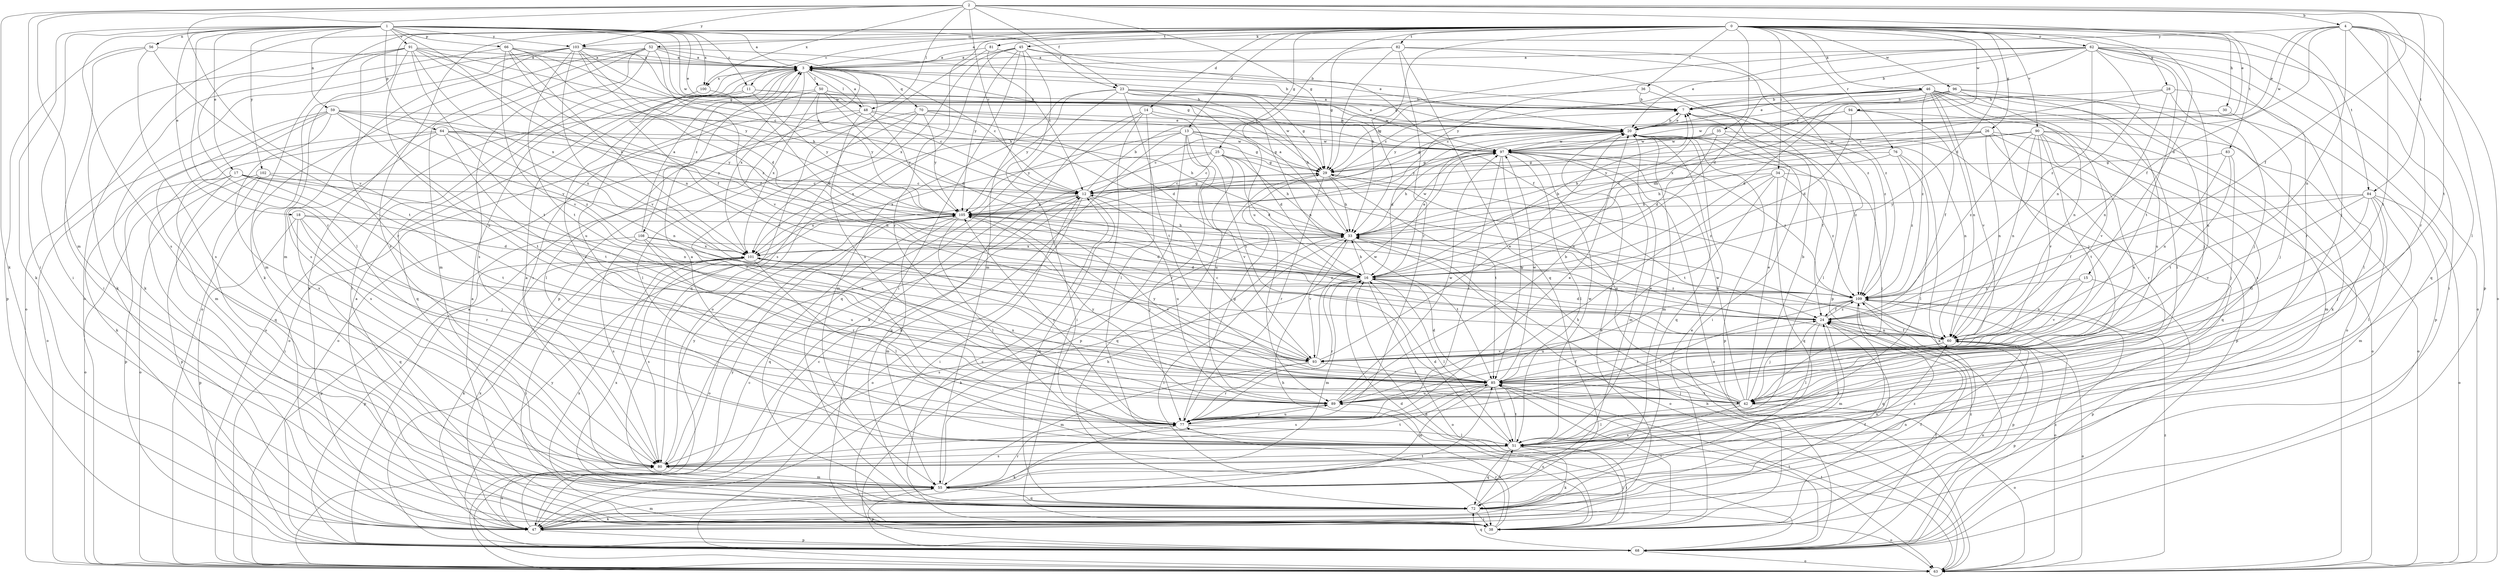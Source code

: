 strict digraph  {
0;
1;
2;
3;
4;
7;
11;
12;
13;
14;
15;
16;
17;
18;
20;
23;
24;
25;
26;
28;
29;
30;
33;
34;
35;
36;
38;
42;
45;
46;
47;
48;
50;
51;
52;
55;
56;
59;
60;
62;
63;
64;
66;
68;
70;
72;
76;
77;
80;
81;
82;
83;
84;
85;
89;
90;
91;
93;
94;
96;
97;
100;
101;
102;
103;
105;
108;
109;
0 -> 3  [label=a];
0 -> 11  [label=c];
0 -> 13  [label=d];
0 -> 14  [label=d];
0 -> 15  [label=d];
0 -> 16  [label=d];
0 -> 25  [label=g];
0 -> 26  [label=g];
0 -> 28  [label=g];
0 -> 30  [label=h];
0 -> 33  [label=h];
0 -> 34  [label=i];
0 -> 35  [label=i];
0 -> 36  [label=i];
0 -> 42  [label=j];
0 -> 45  [label=k];
0 -> 46  [label=k];
0 -> 47  [label=k];
0 -> 52  [label=m];
0 -> 55  [label=m];
0 -> 62  [label=o];
0 -> 63  [label=o];
0 -> 76  [label=r];
0 -> 77  [label=r];
0 -> 80  [label=s];
0 -> 81  [label=t];
0 -> 82  [label=t];
0 -> 83  [label=t];
0 -> 84  [label=t];
0 -> 89  [label=u];
0 -> 90  [label=v];
0 -> 94  [label=w];
0 -> 96  [label=w];
1 -> 3  [label=a];
1 -> 11  [label=c];
1 -> 17  [label=e];
1 -> 18  [label=e];
1 -> 20  [label=e];
1 -> 23  [label=f];
1 -> 29  [label=g];
1 -> 38  [label=i];
1 -> 47  [label=k];
1 -> 56  [label=n];
1 -> 59  [label=n];
1 -> 60  [label=n];
1 -> 64  [label=p];
1 -> 66  [label=p];
1 -> 77  [label=r];
1 -> 80  [label=s];
1 -> 91  [label=v];
1 -> 97  [label=w];
1 -> 100  [label=x];
1 -> 102  [label=y];
1 -> 103  [label=y];
2 -> 4  [label=b];
2 -> 12  [label=c];
2 -> 20  [label=e];
2 -> 23  [label=f];
2 -> 24  [label=f];
2 -> 29  [label=g];
2 -> 38  [label=i];
2 -> 47  [label=k];
2 -> 48  [label=l];
2 -> 55  [label=m];
2 -> 84  [label=t];
2 -> 85  [label=t];
2 -> 93  [label=v];
2 -> 100  [label=x];
2 -> 103  [label=y];
3 -> 7  [label=b];
3 -> 12  [label=c];
3 -> 48  [label=l];
3 -> 50  [label=l];
3 -> 70  [label=q];
3 -> 72  [label=q];
3 -> 89  [label=u];
3 -> 100  [label=x];
3 -> 101  [label=x];
3 -> 108  [label=z];
4 -> 20  [label=e];
4 -> 24  [label=f];
4 -> 51  [label=l];
4 -> 60  [label=n];
4 -> 63  [label=o];
4 -> 68  [label=p];
4 -> 77  [label=r];
4 -> 85  [label=t];
4 -> 97  [label=w];
4 -> 103  [label=y];
7 -> 20  [label=e];
7 -> 38  [label=i];
7 -> 51  [label=l];
11 -> 7  [label=b];
11 -> 20  [label=e];
11 -> 72  [label=q];
11 -> 77  [label=r];
11 -> 105  [label=y];
12 -> 7  [label=b];
12 -> 29  [label=g];
12 -> 38  [label=i];
12 -> 63  [label=o];
12 -> 72  [label=q];
12 -> 89  [label=u];
12 -> 101  [label=x];
12 -> 105  [label=y];
13 -> 16  [label=d];
13 -> 29  [label=g];
13 -> 47  [label=k];
13 -> 68  [label=p];
13 -> 77  [label=r];
13 -> 89  [label=u];
13 -> 97  [label=w];
13 -> 101  [label=x];
13 -> 105  [label=y];
14 -> 20  [label=e];
14 -> 38  [label=i];
14 -> 47  [label=k];
14 -> 51  [label=l];
14 -> 80  [label=s];
14 -> 85  [label=t];
15 -> 60  [label=n];
15 -> 68  [label=p];
15 -> 93  [label=v];
15 -> 109  [label=z];
16 -> 7  [label=b];
16 -> 20  [label=e];
16 -> 33  [label=h];
16 -> 51  [label=l];
16 -> 55  [label=m];
16 -> 63  [label=o];
16 -> 77  [label=r];
16 -> 80  [label=s];
16 -> 109  [label=z];
17 -> 12  [label=c];
17 -> 38  [label=i];
17 -> 42  [label=j];
17 -> 63  [label=o];
17 -> 68  [label=p];
17 -> 85  [label=t];
17 -> 105  [label=y];
18 -> 16  [label=d];
18 -> 33  [label=h];
18 -> 42  [label=j];
18 -> 68  [label=p];
18 -> 72  [label=q];
18 -> 77  [label=r];
20 -> 3  [label=a];
20 -> 7  [label=b];
20 -> 12  [label=c];
20 -> 16  [label=d];
20 -> 24  [label=f];
20 -> 29  [label=g];
20 -> 55  [label=m];
20 -> 60  [label=n];
20 -> 68  [label=p];
20 -> 72  [label=q];
20 -> 97  [label=w];
23 -> 7  [label=b];
23 -> 29  [label=g];
23 -> 33  [label=h];
23 -> 55  [label=m];
23 -> 60  [label=n];
23 -> 72  [label=q];
23 -> 85  [label=t];
23 -> 97  [label=w];
23 -> 105  [label=y];
24 -> 16  [label=d];
24 -> 42  [label=j];
24 -> 51  [label=l];
24 -> 55  [label=m];
24 -> 60  [label=n];
24 -> 105  [label=y];
24 -> 109  [label=z];
25 -> 12  [label=c];
25 -> 16  [label=d];
25 -> 29  [label=g];
25 -> 33  [label=h];
25 -> 60  [label=n];
25 -> 72  [label=q];
25 -> 93  [label=v];
25 -> 101  [label=x];
26 -> 33  [label=h];
26 -> 60  [label=n];
26 -> 63  [label=o];
26 -> 68  [label=p];
26 -> 77  [label=r];
26 -> 97  [label=w];
26 -> 105  [label=y];
28 -> 7  [label=b];
28 -> 12  [label=c];
28 -> 42  [label=j];
28 -> 51  [label=l];
28 -> 60  [label=n];
29 -> 12  [label=c];
29 -> 33  [label=h];
29 -> 72  [label=q];
29 -> 77  [label=r];
29 -> 85  [label=t];
29 -> 109  [label=z];
30 -> 20  [label=e];
30 -> 42  [label=j];
33 -> 3  [label=a];
33 -> 38  [label=i];
33 -> 47  [label=k];
33 -> 63  [label=o];
33 -> 85  [label=t];
33 -> 93  [label=v];
33 -> 97  [label=w];
33 -> 101  [label=x];
34 -> 12  [label=c];
34 -> 33  [label=h];
34 -> 42  [label=j];
34 -> 72  [label=q];
34 -> 85  [label=t];
34 -> 89  [label=u];
34 -> 109  [label=z];
35 -> 16  [label=d];
35 -> 72  [label=q];
35 -> 97  [label=w];
35 -> 105  [label=y];
35 -> 109  [label=z];
36 -> 7  [label=b];
36 -> 29  [label=g];
36 -> 109  [label=z];
38 -> 3  [label=a];
38 -> 12  [label=c];
38 -> 16  [label=d];
38 -> 20  [label=e];
38 -> 24  [label=f];
38 -> 33  [label=h];
38 -> 51  [label=l];
38 -> 60  [label=n];
38 -> 77  [label=r];
38 -> 89  [label=u];
38 -> 101  [label=x];
38 -> 109  [label=z];
42 -> 7  [label=b];
42 -> 20  [label=e];
42 -> 29  [label=g];
42 -> 33  [label=h];
42 -> 51  [label=l];
42 -> 63  [label=o];
42 -> 80  [label=s];
42 -> 85  [label=t];
42 -> 97  [label=w];
42 -> 101  [label=x];
45 -> 3  [label=a];
45 -> 24  [label=f];
45 -> 38  [label=i];
45 -> 51  [label=l];
45 -> 55  [label=m];
45 -> 63  [label=o];
45 -> 101  [label=x];
45 -> 105  [label=y];
45 -> 109  [label=z];
46 -> 7  [label=b];
46 -> 12  [label=c];
46 -> 16  [label=d];
46 -> 20  [label=e];
46 -> 42  [label=j];
46 -> 47  [label=k];
46 -> 51  [label=l];
46 -> 60  [label=n];
46 -> 63  [label=o];
46 -> 68  [label=p];
46 -> 80  [label=s];
46 -> 93  [label=v];
46 -> 105  [label=y];
46 -> 109  [label=z];
47 -> 3  [label=a];
47 -> 12  [label=c];
47 -> 20  [label=e];
47 -> 24  [label=f];
47 -> 55  [label=m];
47 -> 68  [label=p];
47 -> 80  [label=s];
47 -> 85  [label=t];
47 -> 101  [label=x];
47 -> 105  [label=y];
48 -> 3  [label=a];
48 -> 20  [label=e];
48 -> 33  [label=h];
48 -> 51  [label=l];
48 -> 63  [label=o];
48 -> 89  [label=u];
48 -> 105  [label=y];
50 -> 7  [label=b];
50 -> 12  [label=c];
50 -> 16  [label=d];
50 -> 63  [label=o];
50 -> 80  [label=s];
50 -> 101  [label=x];
50 -> 105  [label=y];
51 -> 3  [label=a];
51 -> 16  [label=d];
51 -> 20  [label=e];
51 -> 38  [label=i];
51 -> 47  [label=k];
51 -> 72  [label=q];
51 -> 80  [label=s];
51 -> 85  [label=t];
51 -> 97  [label=w];
52 -> 3  [label=a];
52 -> 20  [label=e];
52 -> 38  [label=i];
52 -> 47  [label=k];
52 -> 55  [label=m];
52 -> 63  [label=o];
52 -> 68  [label=p];
52 -> 80  [label=s];
52 -> 93  [label=v];
55 -> 3  [label=a];
55 -> 33  [label=h];
55 -> 60  [label=n];
55 -> 68  [label=p];
55 -> 72  [label=q];
55 -> 77  [label=r];
56 -> 3  [label=a];
56 -> 38  [label=i];
56 -> 68  [label=p];
56 -> 80  [label=s];
56 -> 85  [label=t];
59 -> 20  [label=e];
59 -> 38  [label=i];
59 -> 55  [label=m];
59 -> 63  [label=o];
59 -> 80  [label=s];
59 -> 85  [label=t];
59 -> 101  [label=x];
59 -> 105  [label=y];
59 -> 109  [label=z];
60 -> 24  [label=f];
60 -> 33  [label=h];
60 -> 63  [label=o];
60 -> 68  [label=p];
60 -> 85  [label=t];
60 -> 93  [label=v];
62 -> 3  [label=a];
62 -> 7  [label=b];
62 -> 16  [label=d];
62 -> 20  [label=e];
62 -> 29  [label=g];
62 -> 38  [label=i];
62 -> 60  [label=n];
62 -> 63  [label=o];
62 -> 72  [label=q];
62 -> 77  [label=r];
62 -> 85  [label=t];
62 -> 89  [label=u];
62 -> 105  [label=y];
62 -> 109  [label=z];
63 -> 12  [label=c];
63 -> 33  [label=h];
63 -> 85  [label=t];
63 -> 109  [label=z];
64 -> 29  [label=g];
64 -> 47  [label=k];
64 -> 60  [label=n];
64 -> 72  [label=q];
64 -> 80  [label=s];
64 -> 85  [label=t];
64 -> 97  [label=w];
64 -> 105  [label=y];
66 -> 3  [label=a];
66 -> 24  [label=f];
66 -> 29  [label=g];
66 -> 33  [label=h];
66 -> 63  [label=o];
66 -> 93  [label=v];
66 -> 101  [label=x];
68 -> 3  [label=a];
68 -> 16  [label=d];
68 -> 24  [label=f];
68 -> 63  [label=o];
68 -> 72  [label=q];
68 -> 85  [label=t];
68 -> 105  [label=y];
68 -> 109  [label=z];
70 -> 16  [label=d];
70 -> 20  [label=e];
70 -> 51  [label=l];
70 -> 63  [label=o];
70 -> 77  [label=r];
70 -> 97  [label=w];
70 -> 105  [label=y];
72 -> 38  [label=i];
72 -> 47  [label=k];
72 -> 51  [label=l];
72 -> 60  [label=n];
72 -> 63  [label=o];
72 -> 101  [label=x];
72 -> 109  [label=z];
76 -> 29  [label=g];
76 -> 33  [label=h];
76 -> 47  [label=k];
76 -> 51  [label=l];
76 -> 109  [label=z];
77 -> 20  [label=e];
77 -> 29  [label=g];
77 -> 47  [label=k];
77 -> 51  [label=l];
77 -> 89  [label=u];
77 -> 105  [label=y];
80 -> 24  [label=f];
80 -> 55  [label=m];
80 -> 85  [label=t];
80 -> 105  [label=y];
81 -> 3  [label=a];
81 -> 7  [label=b];
81 -> 12  [label=c];
81 -> 80  [label=s];
82 -> 3  [label=a];
82 -> 29  [label=g];
82 -> 33  [label=h];
82 -> 68  [label=p];
82 -> 72  [label=q];
82 -> 77  [label=r];
82 -> 109  [label=z];
83 -> 29  [label=g];
83 -> 42  [label=j];
83 -> 60  [label=n];
83 -> 85  [label=t];
84 -> 24  [label=f];
84 -> 42  [label=j];
84 -> 51  [label=l];
84 -> 55  [label=m];
84 -> 63  [label=o];
84 -> 85  [label=t];
84 -> 93  [label=v];
84 -> 105  [label=y];
85 -> 16  [label=d];
85 -> 38  [label=i];
85 -> 42  [label=j];
85 -> 51  [label=l];
85 -> 55  [label=m];
85 -> 80  [label=s];
85 -> 89  [label=u];
85 -> 97  [label=w];
85 -> 105  [label=y];
89 -> 7  [label=b];
89 -> 24  [label=f];
89 -> 77  [label=r];
89 -> 97  [label=w];
89 -> 105  [label=y];
90 -> 33  [label=h];
90 -> 51  [label=l];
90 -> 55  [label=m];
90 -> 60  [label=n];
90 -> 63  [label=o];
90 -> 85  [label=t];
90 -> 89  [label=u];
90 -> 93  [label=v];
90 -> 97  [label=w];
90 -> 109  [label=z];
91 -> 3  [label=a];
91 -> 12  [label=c];
91 -> 24  [label=f];
91 -> 47  [label=k];
91 -> 51  [label=l];
91 -> 77  [label=r];
91 -> 85  [label=t];
91 -> 89  [label=u];
91 -> 101  [label=x];
91 -> 109  [label=z];
93 -> 12  [label=c];
93 -> 20  [label=e];
93 -> 55  [label=m];
93 -> 77  [label=r];
93 -> 85  [label=t];
93 -> 97  [label=w];
94 -> 16  [label=d];
94 -> 20  [label=e];
94 -> 24  [label=f];
94 -> 93  [label=v];
94 -> 97  [label=w];
96 -> 7  [label=b];
96 -> 12  [label=c];
96 -> 16  [label=d];
96 -> 42  [label=j];
96 -> 60  [label=n];
96 -> 89  [label=u];
96 -> 101  [label=x];
97 -> 29  [label=g];
97 -> 33  [label=h];
97 -> 51  [label=l];
97 -> 55  [label=m];
97 -> 63  [label=o];
97 -> 77  [label=r];
97 -> 85  [label=t];
97 -> 109  [label=z];
100 -> 16  [label=d];
100 -> 93  [label=v];
101 -> 16  [label=d];
101 -> 38  [label=i];
101 -> 47  [label=k];
101 -> 51  [label=l];
101 -> 68  [label=p];
101 -> 80  [label=s];
101 -> 93  [label=v];
101 -> 109  [label=z];
102 -> 12  [label=c];
102 -> 38  [label=i];
102 -> 60  [label=n];
102 -> 63  [label=o];
102 -> 68  [label=p];
103 -> 3  [label=a];
103 -> 16  [label=d];
103 -> 33  [label=h];
103 -> 47  [label=k];
103 -> 55  [label=m];
103 -> 80  [label=s];
103 -> 85  [label=t];
103 -> 93  [label=v];
103 -> 97  [label=w];
103 -> 105  [label=y];
105 -> 33  [label=h];
105 -> 42  [label=j];
105 -> 51  [label=l];
105 -> 55  [label=m];
105 -> 63  [label=o];
105 -> 72  [label=q];
108 -> 3  [label=a];
108 -> 16  [label=d];
108 -> 68  [label=p];
108 -> 77  [label=r];
108 -> 80  [label=s];
108 -> 89  [label=u];
108 -> 101  [label=x];
109 -> 24  [label=f];
109 -> 63  [label=o];
109 -> 68  [label=p];
109 -> 72  [label=q];
109 -> 77  [label=r];
109 -> 89  [label=u];
}
